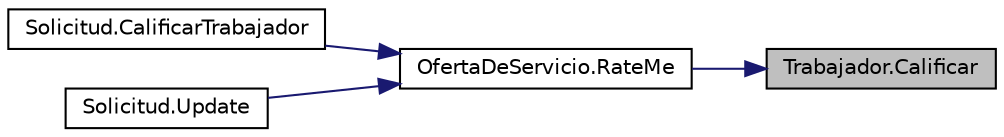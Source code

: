 digraph "Trabajador.Calificar"
{
 // INTERACTIVE_SVG=YES
 // LATEX_PDF_SIZE
  edge [fontname="Helvetica",fontsize="10",labelfontname="Helvetica",labelfontsize="10"];
  node [fontname="Helvetica",fontsize="10",shape=record];
  rankdir="RL";
  Node1 [label="Trabajador.Calificar",height=0.2,width=0.4,color="black", fillcolor="grey75", style="filled", fontcolor="black",tooltip="Método para calificar un usuario."];
  Node1 -> Node2 [dir="back",color="midnightblue",fontsize="10",style="solid",fontname="Helvetica"];
  Node2 [label="OfertaDeServicio.RateMe",height=0.2,width=0.4,color="black", fillcolor="white", style="filled",URL="$classOfertaDeServicio.html#a402115d7767af8bbe973fd0238108710",tooltip="Método para calificar la oferta en cuestión."];
  Node2 -> Node3 [dir="back",color="midnightblue",fontsize="10",style="solid",fontname="Helvetica"];
  Node3 [label="Solicitud.CalificarTrabajador",height=0.2,width=0.4,color="black", fillcolor="white", style="filled",URL="$classSolicitud.html#a9e4791332407be38cded2c602eaabe4c",tooltip="Método para calificar un trabajador."];
  Node2 -> Node4 [dir="back",color="midnightblue",fontsize="10",style="solid",fontname="Helvetica"];
  Node4 [label="Solicitud.Update",height=0.2,width=0.4,color="black", fillcolor="white", style="filled",URL="$classSolicitud.html#a856d7dd874dcc3a81bae9baaf19809ad",tooltip="Método para actualizar una calificación en caso que se haga dentro del plazo. Si excede la fecha lími..."];
}
